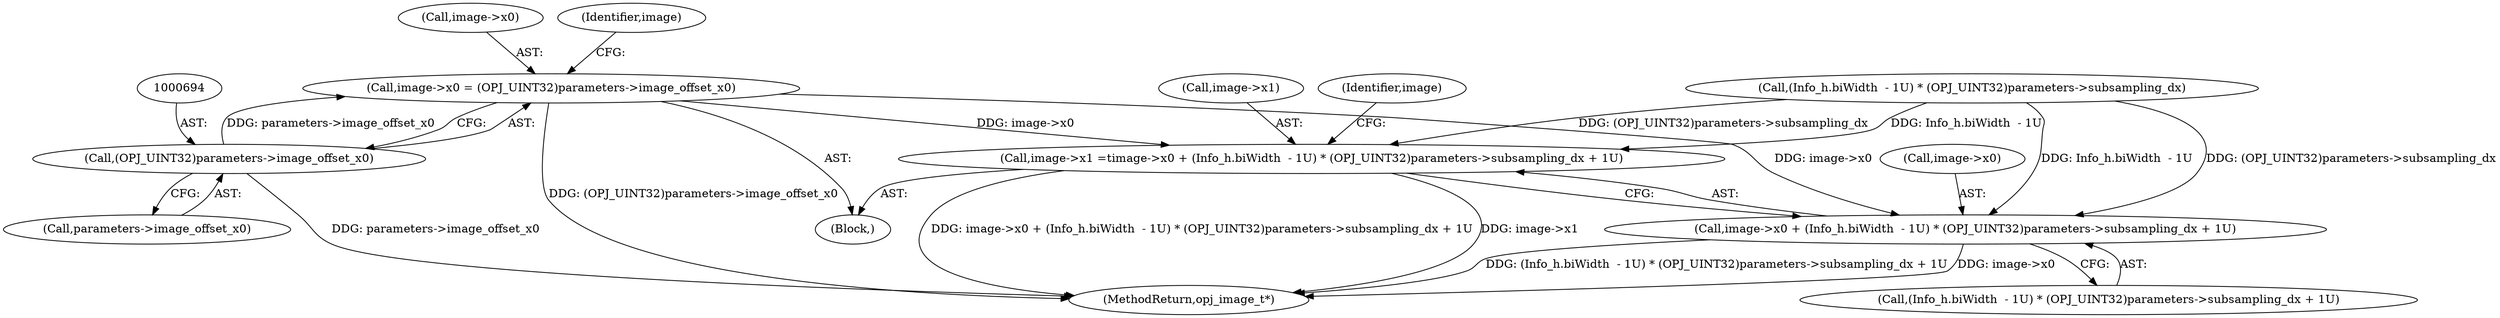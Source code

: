 digraph "0_openjpeg_da940424816e11d624362ce080bc026adffa26e8@pointer" {
"1000689" [label="(Call,image->x0 = (OPJ_UINT32)parameters->image_offset_x0)"];
"1000693" [label="(Call,(OPJ_UINT32)parameters->image_offset_x0)"];
"1000707" [label="(Call,image->x1 =\timage->x0 + (Info_h.biWidth  - 1U) * (OPJ_UINT32)parameters->subsampling_dx + 1U)"];
"1000711" [label="(Call,image->x0 + (Info_h.biWidth  - 1U) * (OPJ_UINT32)parameters->subsampling_dx + 1U)"];
"1000689" [label="(Call,image->x0 = (OPJ_UINT32)parameters->image_offset_x0)"];
"1000690" [label="(Call,image->x0)"];
"1000715" [label="(Call,(Info_h.biWidth  - 1U) * (OPJ_UINT32)parameters->subsampling_dx + 1U)"];
"1000712" [label="(Call,image->x0)"];
"1000693" [label="(Call,(OPJ_UINT32)parameters->image_offset_x0)"];
"1000695" [label="(Call,parameters->image_offset_x0)"];
"1000716" [label="(Call,(Info_h.biWidth  - 1U) * (OPJ_UINT32)parameters->subsampling_dx)"];
"1000700" [label="(Identifier,image)"];
"1000708" [label="(Call,image->x1)"];
"1000730" [label="(Identifier,image)"];
"1000980" [label="(MethodReturn,opj_image_t*)"];
"1000711" [label="(Call,image->x0 + (Info_h.biWidth  - 1U) * (OPJ_UINT32)parameters->subsampling_dx + 1U)"];
"1000124" [label="(Block,)"];
"1000707" [label="(Call,image->x1 =\timage->x0 + (Info_h.biWidth  - 1U) * (OPJ_UINT32)parameters->subsampling_dx + 1U)"];
"1000689" -> "1000124"  [label="AST: "];
"1000689" -> "1000693"  [label="CFG: "];
"1000690" -> "1000689"  [label="AST: "];
"1000693" -> "1000689"  [label="AST: "];
"1000700" -> "1000689"  [label="CFG: "];
"1000689" -> "1000980"  [label="DDG: (OPJ_UINT32)parameters->image_offset_x0"];
"1000693" -> "1000689"  [label="DDG: parameters->image_offset_x0"];
"1000689" -> "1000707"  [label="DDG: image->x0"];
"1000689" -> "1000711"  [label="DDG: image->x0"];
"1000693" -> "1000695"  [label="CFG: "];
"1000694" -> "1000693"  [label="AST: "];
"1000695" -> "1000693"  [label="AST: "];
"1000693" -> "1000980"  [label="DDG: parameters->image_offset_x0"];
"1000707" -> "1000124"  [label="AST: "];
"1000707" -> "1000711"  [label="CFG: "];
"1000708" -> "1000707"  [label="AST: "];
"1000711" -> "1000707"  [label="AST: "];
"1000730" -> "1000707"  [label="CFG: "];
"1000707" -> "1000980"  [label="DDG: image->x0 + (Info_h.biWidth  - 1U) * (OPJ_UINT32)parameters->subsampling_dx + 1U"];
"1000707" -> "1000980"  [label="DDG: image->x1"];
"1000716" -> "1000707"  [label="DDG: Info_h.biWidth  - 1U"];
"1000716" -> "1000707"  [label="DDG: (OPJ_UINT32)parameters->subsampling_dx"];
"1000711" -> "1000715"  [label="CFG: "];
"1000712" -> "1000711"  [label="AST: "];
"1000715" -> "1000711"  [label="AST: "];
"1000711" -> "1000980"  [label="DDG: (Info_h.biWidth  - 1U) * (OPJ_UINT32)parameters->subsampling_dx + 1U"];
"1000711" -> "1000980"  [label="DDG: image->x0"];
"1000716" -> "1000711"  [label="DDG: Info_h.biWidth  - 1U"];
"1000716" -> "1000711"  [label="DDG: (OPJ_UINT32)parameters->subsampling_dx"];
}
